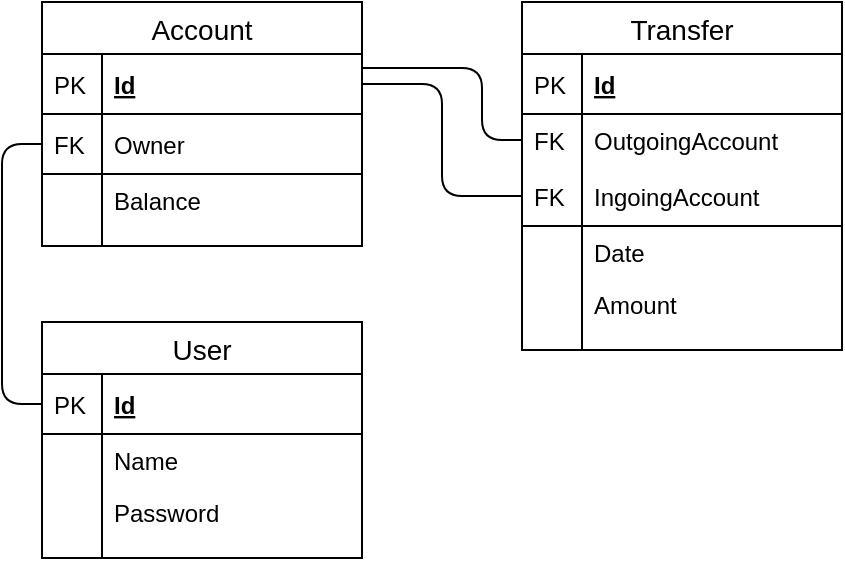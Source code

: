 <mxfile version="12.9.13" type="device"><diagram id="4celqEA0I8rjKxg-PQtH" name="LOGIC"><mxGraphModel dx="981" dy="567" grid="1" gridSize="10" guides="1" tooltips="1" connect="1" arrows="1" fold="1" page="1" pageScale="1" pageWidth="500" pageHeight="375" math="0" shadow="0"><root><mxCell id="0"/><mxCell id="1" parent="0"/><mxCell id="o79oeNdpTes6j2CKb8zj-1" value="User" style="swimlane;fontStyle=0;childLayout=stackLayout;horizontal=1;startSize=26;horizontalStack=0;resizeParent=1;resizeParentMax=0;resizeLast=0;collapsible=1;marginBottom=0;align=center;fontSize=14;" vertex="1" parent="1"><mxGeometry x="40" y="200" width="160" height="118" as="geometry"/></mxCell><mxCell id="o79oeNdpTes6j2CKb8zj-2" value="Id" style="shape=partialRectangle;top=0;left=0;right=0;bottom=1;align=left;verticalAlign=middle;fillColor=none;spacingLeft=34;spacingRight=4;overflow=hidden;rotatable=0;points=[[0,0.5],[1,0.5]];portConstraint=eastwest;dropTarget=0;fontStyle=5;fontSize=12;" vertex="1" parent="o79oeNdpTes6j2CKb8zj-1"><mxGeometry y="26" width="160" height="30" as="geometry"/></mxCell><mxCell id="o79oeNdpTes6j2CKb8zj-3" value="PK" style="shape=partialRectangle;top=0;left=0;bottom=0;fillColor=none;align=left;verticalAlign=middle;spacingLeft=4;spacingRight=4;overflow=hidden;rotatable=0;points=[];portConstraint=eastwest;part=1;fontSize=12;" vertex="1" connectable="0" parent="o79oeNdpTes6j2CKb8zj-2"><mxGeometry width="30" height="30" as="geometry"/></mxCell><mxCell id="o79oeNdpTes6j2CKb8zj-4" value="Name" style="shape=partialRectangle;top=0;left=0;right=0;bottom=0;align=left;verticalAlign=top;fillColor=none;spacingLeft=34;spacingRight=4;overflow=hidden;rotatable=0;points=[[0,0.5],[1,0.5]];portConstraint=eastwest;dropTarget=0;fontSize=12;" vertex="1" parent="o79oeNdpTes6j2CKb8zj-1"><mxGeometry y="56" width="160" height="26" as="geometry"/></mxCell><mxCell id="o79oeNdpTes6j2CKb8zj-5" value="" style="shape=partialRectangle;top=0;left=0;bottom=0;fillColor=none;align=left;verticalAlign=top;spacingLeft=4;spacingRight=4;overflow=hidden;rotatable=0;points=[];portConstraint=eastwest;part=1;fontSize=12;" vertex="1" connectable="0" parent="o79oeNdpTes6j2CKb8zj-4"><mxGeometry width="30" height="26" as="geometry"/></mxCell><mxCell id="o79oeNdpTes6j2CKb8zj-6" value="Password" style="shape=partialRectangle;top=0;left=0;right=0;bottom=0;align=left;verticalAlign=top;fillColor=none;spacingLeft=34;spacingRight=4;overflow=hidden;rotatable=0;points=[[0,0.5],[1,0.5]];portConstraint=eastwest;dropTarget=0;fontSize=12;" vertex="1" parent="o79oeNdpTes6j2CKb8zj-1"><mxGeometry y="82" width="160" height="26" as="geometry"/></mxCell><mxCell id="o79oeNdpTes6j2CKb8zj-7" value="" style="shape=partialRectangle;top=0;left=0;bottom=0;fillColor=none;align=left;verticalAlign=top;spacingLeft=4;spacingRight=4;overflow=hidden;rotatable=0;points=[];portConstraint=eastwest;part=1;fontSize=12;" vertex="1" connectable="0" parent="o79oeNdpTes6j2CKb8zj-6"><mxGeometry width="30" height="26" as="geometry"/></mxCell><mxCell id="o79oeNdpTes6j2CKb8zj-10" value="" style="shape=partialRectangle;top=0;left=0;right=0;bottom=0;align=left;verticalAlign=top;fillColor=none;spacingLeft=34;spacingRight=4;overflow=hidden;rotatable=0;points=[[0,0.5],[1,0.5]];portConstraint=eastwest;dropTarget=0;fontSize=12;" vertex="1" parent="o79oeNdpTes6j2CKb8zj-1"><mxGeometry y="108" width="160" height="10" as="geometry"/></mxCell><mxCell id="o79oeNdpTes6j2CKb8zj-11" value="" style="shape=partialRectangle;top=0;left=0;bottom=0;fillColor=none;align=left;verticalAlign=top;spacingLeft=4;spacingRight=4;overflow=hidden;rotatable=0;points=[];portConstraint=eastwest;part=1;fontSize=12;" vertex="1" connectable="0" parent="o79oeNdpTes6j2CKb8zj-10"><mxGeometry width="30" height="10" as="geometry"/></mxCell><mxCell id="o79oeNdpTes6j2CKb8zj-12" value="Account" style="swimlane;fontStyle=0;childLayout=stackLayout;horizontal=1;startSize=26;horizontalStack=0;resizeParent=1;resizeParentMax=0;resizeLast=0;collapsible=1;marginBottom=0;align=center;fontSize=14;" vertex="1" parent="1"><mxGeometry x="40" y="40" width="160" height="122" as="geometry"/></mxCell><mxCell id="o79oeNdpTes6j2CKb8zj-13" value="Id" style="shape=partialRectangle;top=0;left=0;right=0;bottom=1;align=left;verticalAlign=middle;fillColor=none;spacingLeft=34;spacingRight=4;overflow=hidden;rotatable=0;points=[[0,0.5],[1,0.5]];portConstraint=eastwest;dropTarget=0;fontStyle=5;fontSize=12;" vertex="1" parent="o79oeNdpTes6j2CKb8zj-12"><mxGeometry y="26" width="160" height="30" as="geometry"/></mxCell><mxCell id="o79oeNdpTes6j2CKb8zj-14" value="PK" style="shape=partialRectangle;top=0;left=0;bottom=0;fillColor=none;align=left;verticalAlign=middle;spacingLeft=4;spacingRight=4;overflow=hidden;rotatable=0;points=[];portConstraint=eastwest;part=1;fontSize=12;" vertex="1" connectable="0" parent="o79oeNdpTes6j2CKb8zj-13"><mxGeometry width="30" height="30" as="geometry"/></mxCell><mxCell id="o79oeNdpTes6j2CKb8zj-21" value="Owner" style="shape=partialRectangle;top=0;left=0;right=0;bottom=1;align=left;verticalAlign=middle;fillColor=none;spacingLeft=34;spacingRight=4;overflow=hidden;rotatable=0;points=[[0,0.5],[1,0.5]];portConstraint=eastwest;dropTarget=0;fontStyle=0;fontSize=12;" vertex="1" parent="o79oeNdpTes6j2CKb8zj-12"><mxGeometry y="56" width="160" height="30" as="geometry"/></mxCell><mxCell id="o79oeNdpTes6j2CKb8zj-22" value="FK" style="shape=partialRectangle;top=0;left=0;bottom=0;fillColor=none;align=left;verticalAlign=middle;spacingLeft=4;spacingRight=4;overflow=hidden;rotatable=0;points=[];portConstraint=eastwest;part=1;fontSize=12;" vertex="1" connectable="0" parent="o79oeNdpTes6j2CKb8zj-21"><mxGeometry width="30" height="30" as="geometry"/></mxCell><mxCell id="o79oeNdpTes6j2CKb8zj-17" value="Balance" style="shape=partialRectangle;top=0;left=0;right=0;bottom=0;align=left;verticalAlign=top;fillColor=none;spacingLeft=34;spacingRight=4;overflow=hidden;rotatable=0;points=[[0,0.5],[1,0.5]];portConstraint=eastwest;dropTarget=0;fontSize=12;" vertex="1" parent="o79oeNdpTes6j2CKb8zj-12"><mxGeometry y="86" width="160" height="26" as="geometry"/></mxCell><mxCell id="o79oeNdpTes6j2CKb8zj-18" value="" style="shape=partialRectangle;top=0;left=0;bottom=0;fillColor=none;align=left;verticalAlign=top;spacingLeft=4;spacingRight=4;overflow=hidden;rotatable=0;points=[];portConstraint=eastwest;part=1;fontSize=12;" vertex="1" connectable="0" parent="o79oeNdpTes6j2CKb8zj-17"><mxGeometry width="30" height="26" as="geometry"/></mxCell><mxCell id="o79oeNdpTes6j2CKb8zj-19" value="" style="shape=partialRectangle;top=0;left=0;right=0;bottom=0;align=left;verticalAlign=top;fillColor=none;spacingLeft=34;spacingRight=4;overflow=hidden;rotatable=0;points=[[0,0.5],[1,0.5]];portConstraint=eastwest;dropTarget=0;fontSize=12;" vertex="1" parent="o79oeNdpTes6j2CKb8zj-12"><mxGeometry y="112" width="160" height="10" as="geometry"/></mxCell><mxCell id="o79oeNdpTes6j2CKb8zj-20" value="" style="shape=partialRectangle;top=0;left=0;bottom=0;fillColor=none;align=left;verticalAlign=top;spacingLeft=4;spacingRight=4;overflow=hidden;rotatable=0;points=[];portConstraint=eastwest;part=1;fontSize=12;" vertex="1" connectable="0" parent="o79oeNdpTes6j2CKb8zj-19"><mxGeometry width="30" height="10" as="geometry"/></mxCell><mxCell id="o79oeNdpTes6j2CKb8zj-23" value="Transfer" style="swimlane;fontStyle=0;childLayout=stackLayout;horizontal=1;startSize=26;horizontalStack=0;resizeParent=1;resizeParentMax=0;resizeLast=0;collapsible=1;marginBottom=0;align=center;fontSize=14;" vertex="1" parent="1"><mxGeometry x="280" y="40" width="160" height="174" as="geometry"/></mxCell><mxCell id="o79oeNdpTes6j2CKb8zj-24" value="Id" style="shape=partialRectangle;top=0;left=0;right=0;bottom=1;align=left;verticalAlign=middle;fillColor=none;spacingLeft=34;spacingRight=4;overflow=hidden;rotatable=0;points=[[0,0.5],[1,0.5]];portConstraint=eastwest;dropTarget=0;fontStyle=5;fontSize=12;" vertex="1" parent="o79oeNdpTes6j2CKb8zj-23"><mxGeometry y="26" width="160" height="30" as="geometry"/></mxCell><mxCell id="o79oeNdpTes6j2CKb8zj-25" value="PK" style="shape=partialRectangle;top=0;left=0;bottom=0;fillColor=none;align=left;verticalAlign=middle;spacingLeft=4;spacingRight=4;overflow=hidden;rotatable=0;points=[];portConstraint=eastwest;part=1;fontSize=12;" vertex="1" connectable="0" parent="o79oeNdpTes6j2CKb8zj-24"><mxGeometry width="30" height="30" as="geometry"/></mxCell><mxCell id="o79oeNdpTes6j2CKb8zj-36" value="OutgoingAccount" style="shape=partialRectangle;top=0;left=0;right=0;bottom=0;align=left;verticalAlign=top;fillColor=none;spacingLeft=34;spacingRight=4;overflow=hidden;rotatable=0;points=[[0,0.5],[1,0.5]];portConstraint=eastwest;dropTarget=0;fontSize=12;" vertex="1" parent="o79oeNdpTes6j2CKb8zj-23"><mxGeometry y="56" width="160" height="26" as="geometry"/></mxCell><mxCell id="o79oeNdpTes6j2CKb8zj-37" value="FK" style="shape=partialRectangle;top=0;left=0;bottom=0;fillColor=none;align=left;verticalAlign=top;spacingLeft=4;spacingRight=4;overflow=hidden;rotatable=0;points=[];portConstraint=eastwest;part=1;fontSize=12;" vertex="1" connectable="0" parent="o79oeNdpTes6j2CKb8zj-36"><mxGeometry width="30" height="26" as="geometry"/></mxCell><mxCell id="o79oeNdpTes6j2CKb8zj-26" value="IngoingAccount" style="shape=partialRectangle;top=0;left=0;right=0;bottom=1;align=left;verticalAlign=middle;fillColor=none;spacingLeft=34;spacingRight=4;overflow=hidden;rotatable=0;points=[[0,0.5],[1,0.5]];portConstraint=eastwest;dropTarget=0;fontStyle=0;fontSize=12;" vertex="1" parent="o79oeNdpTes6j2CKb8zj-23"><mxGeometry y="82" width="160" height="30" as="geometry"/></mxCell><mxCell id="o79oeNdpTes6j2CKb8zj-27" value="FK" style="shape=partialRectangle;top=0;left=0;bottom=0;fillColor=none;align=left;verticalAlign=middle;spacingLeft=4;spacingRight=4;overflow=hidden;rotatable=0;points=[];portConstraint=eastwest;part=1;fontSize=12;" vertex="1" connectable="0" parent="o79oeNdpTes6j2CKb8zj-26"><mxGeometry width="30" height="30" as="geometry"/></mxCell><mxCell id="o79oeNdpTes6j2CKb8zj-38" value="Date" style="shape=partialRectangle;top=0;left=0;right=0;bottom=0;align=left;verticalAlign=top;fillColor=none;spacingLeft=34;spacingRight=4;overflow=hidden;rotatable=0;points=[[0,0.5],[1,0.5]];portConstraint=eastwest;dropTarget=0;fontSize=12;" vertex="1" parent="o79oeNdpTes6j2CKb8zj-23"><mxGeometry y="112" width="160" height="26" as="geometry"/></mxCell><mxCell id="o79oeNdpTes6j2CKb8zj-39" value="" style="shape=partialRectangle;top=0;left=0;bottom=0;fillColor=none;align=left;verticalAlign=top;spacingLeft=4;spacingRight=4;overflow=hidden;rotatable=0;points=[];portConstraint=eastwest;part=1;fontSize=12;" vertex="1" connectable="0" parent="o79oeNdpTes6j2CKb8zj-38"><mxGeometry width="30" height="26" as="geometry"/></mxCell><mxCell id="o79oeNdpTes6j2CKb8zj-28" value="Amount" style="shape=partialRectangle;top=0;left=0;right=0;bottom=0;align=left;verticalAlign=top;fillColor=none;spacingLeft=34;spacingRight=4;overflow=hidden;rotatable=0;points=[[0,0.5],[1,0.5]];portConstraint=eastwest;dropTarget=0;fontSize=12;" vertex="1" parent="o79oeNdpTes6j2CKb8zj-23"><mxGeometry y="138" width="160" height="26" as="geometry"/></mxCell><mxCell id="o79oeNdpTes6j2CKb8zj-29" value="" style="shape=partialRectangle;top=0;left=0;bottom=0;fillColor=none;align=left;verticalAlign=top;spacingLeft=4;spacingRight=4;overflow=hidden;rotatable=0;points=[];portConstraint=eastwest;part=1;fontSize=12;" vertex="1" connectable="0" parent="o79oeNdpTes6j2CKb8zj-28"><mxGeometry width="30" height="26" as="geometry"/></mxCell><mxCell id="o79oeNdpTes6j2CKb8zj-30" value="" style="shape=partialRectangle;top=0;left=0;right=0;bottom=0;align=left;verticalAlign=top;fillColor=none;spacingLeft=34;spacingRight=4;overflow=hidden;rotatable=0;points=[[0,0.5],[1,0.5]];portConstraint=eastwest;dropTarget=0;fontSize=12;" vertex="1" parent="o79oeNdpTes6j2CKb8zj-23"><mxGeometry y="164" width="160" height="10" as="geometry"/></mxCell><mxCell id="o79oeNdpTes6j2CKb8zj-31" value="" style="shape=partialRectangle;top=0;left=0;bottom=0;fillColor=none;align=left;verticalAlign=top;spacingLeft=4;spacingRight=4;overflow=hidden;rotatable=0;points=[];portConstraint=eastwest;part=1;fontSize=12;" vertex="1" connectable="0" parent="o79oeNdpTes6j2CKb8zj-30"><mxGeometry width="30" height="10" as="geometry"/></mxCell><mxCell id="o79oeNdpTes6j2CKb8zj-41" value="" style="endArrow=none;html=1;entryX=0;entryY=0.5;entryDx=0;entryDy=0;exitX=0;exitY=0.5;exitDx=0;exitDy=0;" edge="1" parent="1" source="o79oeNdpTes6j2CKb8zj-2" target="o79oeNdpTes6j2CKb8zj-21"><mxGeometry width="50" height="50" relative="1" as="geometry"><mxPoint x="10" y="210" as="sourcePoint"/><mxPoint x="60" y="160" as="targetPoint"/><Array as="points"><mxPoint x="20" y="241"/><mxPoint x="20" y="111"/></Array></mxGeometry></mxCell><mxCell id="o79oeNdpTes6j2CKb8zj-42" value="" style="endArrow=none;html=1;exitX=1.002;exitY=0.233;exitDx=0;exitDy=0;entryX=0;entryY=0.5;entryDx=0;entryDy=0;exitPerimeter=0;" edge="1" parent="1" source="o79oeNdpTes6j2CKb8zj-13" target="o79oeNdpTes6j2CKb8zj-36"><mxGeometry width="50" height="50" relative="1" as="geometry"><mxPoint x="220" y="100" as="sourcePoint"/><mxPoint x="270" y="50" as="targetPoint"/><Array as="points"><mxPoint x="260" y="73"/><mxPoint x="260" y="109"/></Array></mxGeometry></mxCell><mxCell id="o79oeNdpTes6j2CKb8zj-43" value="" style="endArrow=none;html=1;entryX=0;entryY=0.5;entryDx=0;entryDy=0;exitX=1;exitY=0.5;exitDx=0;exitDy=0;" edge="1" parent="1" source="o79oeNdpTes6j2CKb8zj-13" target="o79oeNdpTes6j2CKb8zj-26"><mxGeometry width="50" height="50" relative="1" as="geometry"><mxPoint x="210" y="160" as="sourcePoint"/><mxPoint x="260" y="110" as="targetPoint"/><Array as="points"><mxPoint x="240" y="81"/><mxPoint x="240" y="137"/></Array></mxGeometry></mxCell></root></mxGraphModel></diagram></mxfile>